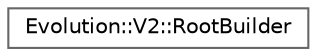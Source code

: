 digraph "Graphical Class Hierarchy"
{
 // LATEX_PDF_SIZE
  bgcolor="transparent";
  edge [fontname=Helvetica,fontsize=10,labelfontname=Helvetica,labelfontsize=10];
  node [fontname=Helvetica,fontsize=10,shape=box,height=0.2,width=0.4];
  rankdir="LR";
  Node0 [id="Node000000",label="Evolution::V2::RootBuilder",height=0.2,width=0.4,color="grey40", fillcolor="white", style="filled",URL="$structEvolution_1_1V2_1_1RootBuilder.html",tooltip=" "];
}
